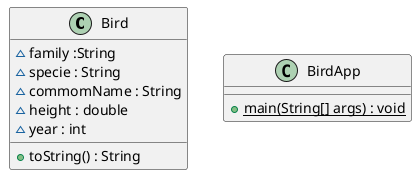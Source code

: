 @startuml

class Bird {
    ~family :String
    ~specie : String
    ~commomName : String
    ~height : double
    ~year : int

    +toString() : String
}

class BirdApp {
    +{static} main(String[] args) : void
}

@enduml